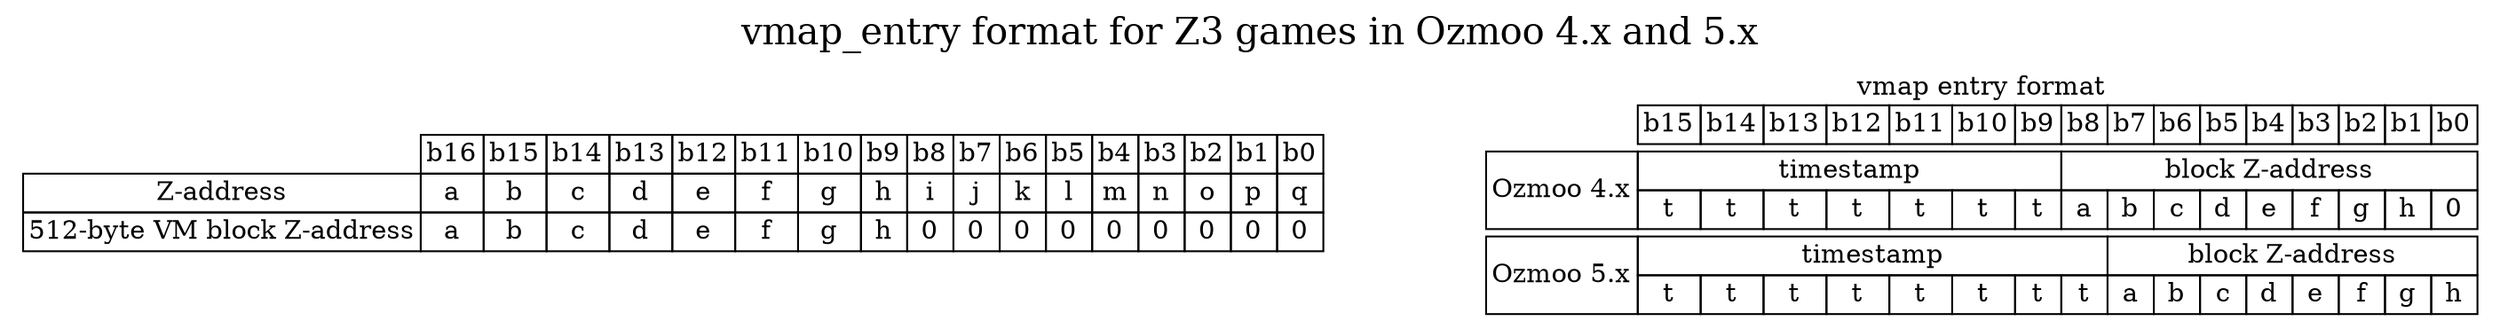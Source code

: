 digraph memory {
    graph [nodesep=1, label="vmap_entry format for Z3 games in Ozmoo 4.x and 5.x", fontsize=20, labelloc=t];
    forcelabels=true;
    node [shape=plaintext];

    zaddress [label=<
    <table border="0" cellborder="1" cellspacing="0">
        <tr>
	    <td border="0"></td>
	    <td>b16</td>
	    <td>b15</td>
	    <td>b14</td>
	    <td>b13</td>
	    <td>b12</td>
	    <td>b11</td>
	    <td>b10</td>
	    <td>b9</td>
	    <td>b8</td>
	    <td>b7</td>
	    <td>b6</td>
	    <td>b5</td>
	    <td>b4</td>
	    <td>b3</td>
	    <td>b2</td>
	    <td>b1</td>
	    <td>b0</td>
	</tr>
	<tr>
	    <td>Z-address</td>
	    <td>a</td>
	    <td>b</td>
	    <td>c</td>
	    <td>d</td>
	    <td>e</td>
	    <td>f</td>
	    <td>g</td>
	    <td>h</td>
	    <td>i</td>
	    <td>j</td>
	    <td>k</td>
	    <td>l</td>
	    <td>m</td>
	    <td>n</td>
	    <td>o</td>
	    <td>p</td>
	    <td>q</td>
	</tr>
	<tr>
	    <td>512-byte VM block Z-address</td>
	    <td>a</td>
	    <td>b</td>
	    <td>c</td>
	    <td>d</td>
	    <td>e</td>
	    <td>f</td>
	    <td>g</td>
	    <td>h</td>
	    <td>0</td>
	    <td>0</td>
	    <td>0</td>
	    <td>0</td>
	    <td>0</td>
	    <td>0</td>
	    <td>0</td>
	    <td>0</td>
	    <td>0</td>
	</tr>
    </table>>];

    vmap4 [label=<
    <table border="0" cellborder="1" cellspacing="0">
	<tr>
	    <td colspan="17" border="0">vmap entry format</td>
	</tr>
	<tr>
	    <td border="0"></td>
	    <td>b15</td>
	    <td>b14</td>
	    <td>b13</td>
	    <td>b12</td>
	    <td>b11</td>
	    <td>b10</td>
	    <td>b9</td>
	    <td>b8</td>
	    <td>b7</td>
	    <td>b6</td>
	    <td>b5</td>
	    <td>b4</td>
	    <td>b3</td>
	    <td>b2</td>
	    <td>b1</td>
	    <td>b0</td>
	</tr>
	<tr cellspacing="10">
	    <td colspan="17" border="0"></td>
	</tr>
	<tr>
	    <td rowspan="2">Ozmoo 4.x</td>
	    <td colspan="7">timestamp</td>
	    <td colspan="9">block Z-address</td>
	</tr>
	<tr>
	    <td>t</td>
	    <td>t</td>
	    <td>t</td>
	    <td>t</td>
	    <td>t</td>
	    <td>t</td>
	    <td>t</td>
	    <td>a</td>
	    <td>b</td>
	    <td>c</td>
	    <td>d</td>
	    <td>e</td>
	    <td>f</td>
	    <td>g</td>
	    <td>h</td>
	    <td>0</td>
	</tr>
	<tr cellspacing="10">
	    <td colspan="17" border="0"></td>
	</tr>
	<tr>
	    <td rowspan="2">Ozmoo 5.x</td>
	    <td colspan="8">timestamp</td>
	    <td colspan="8">block Z-address</td>
	</tr>
	<tr>
	    <td>t</td>
	    <td>t</td>
	    <td>t</td>
	    <td>t</td>
	    <td>t</td>
	    <td>t</td>
	    <td>t</td>
	    <td>t</td>
	    <td>a</td>
	    <td>b</td>
	    <td>c</td>
	    <td>d</td>
	    <td>e</td>
	    <td>f</td>
	    <td>g</td>
	    <td>h</td>
	</tr>
    </table>>];
}

# vi: sw=4 sts=4
